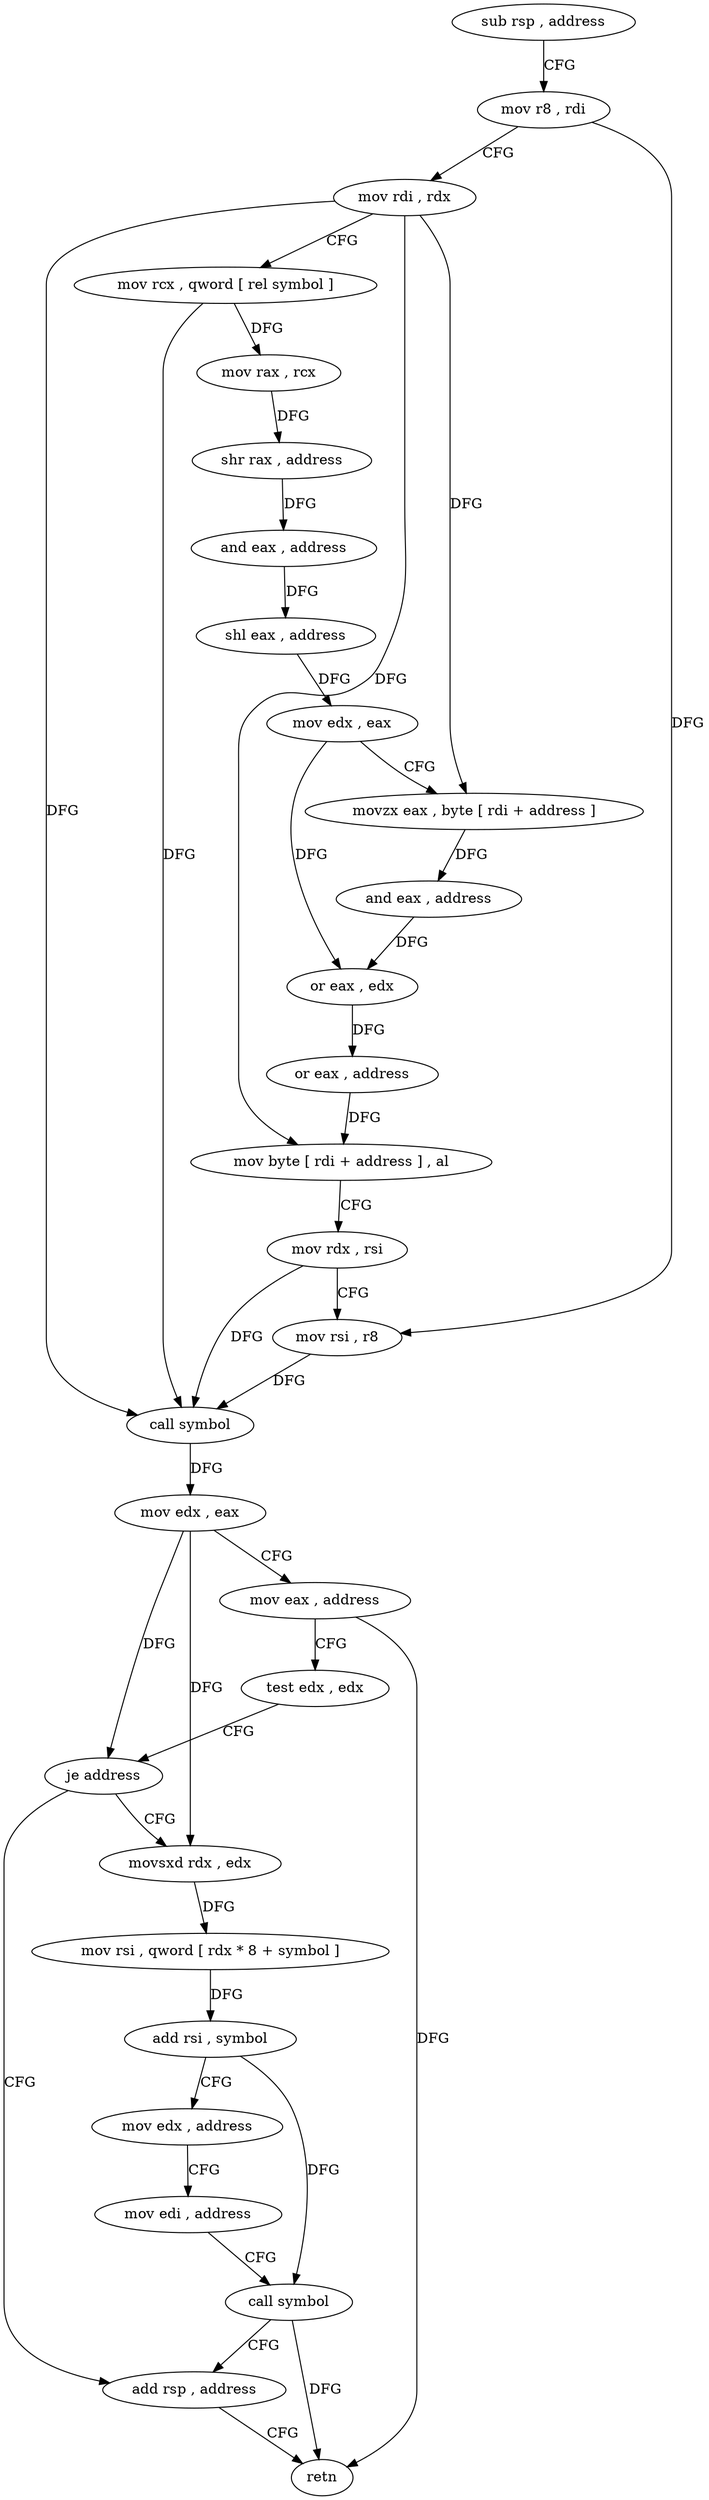 digraph "func" {
"4370497" [label = "sub rsp , address" ]
"4370501" [label = "mov r8 , rdi" ]
"4370504" [label = "mov rdi , rdx" ]
"4370507" [label = "mov rcx , qword [ rel symbol ]" ]
"4370514" [label = "mov rax , rcx" ]
"4370517" [label = "shr rax , address" ]
"4370521" [label = "and eax , address" ]
"4370524" [label = "shl eax , address" ]
"4370527" [label = "mov edx , eax" ]
"4370529" [label = "movzx eax , byte [ rdi + address ]" ]
"4370533" [label = "and eax , address" ]
"4370536" [label = "or eax , edx" ]
"4370538" [label = "or eax , address" ]
"4370541" [label = "mov byte [ rdi + address ] , al" ]
"4370544" [label = "mov rdx , rsi" ]
"4370547" [label = "mov rsi , r8" ]
"4370550" [label = "call symbol" ]
"4370555" [label = "mov edx , eax" ]
"4370557" [label = "mov eax , address" ]
"4370562" [label = "test edx , edx" ]
"4370564" [label = "je address" ]
"4370599" [label = "add rsp , address" ]
"4370566" [label = "movsxd rdx , edx" ]
"4370603" [label = "retn" ]
"4370569" [label = "mov rsi , qword [ rdx * 8 + symbol ]" ]
"4370577" [label = "add rsi , symbol" ]
"4370584" [label = "mov edx , address" ]
"4370589" [label = "mov edi , address" ]
"4370594" [label = "call symbol" ]
"4370497" -> "4370501" [ label = "CFG" ]
"4370501" -> "4370504" [ label = "CFG" ]
"4370501" -> "4370547" [ label = "DFG" ]
"4370504" -> "4370507" [ label = "CFG" ]
"4370504" -> "4370529" [ label = "DFG" ]
"4370504" -> "4370541" [ label = "DFG" ]
"4370504" -> "4370550" [ label = "DFG" ]
"4370507" -> "4370514" [ label = "DFG" ]
"4370507" -> "4370550" [ label = "DFG" ]
"4370514" -> "4370517" [ label = "DFG" ]
"4370517" -> "4370521" [ label = "DFG" ]
"4370521" -> "4370524" [ label = "DFG" ]
"4370524" -> "4370527" [ label = "DFG" ]
"4370527" -> "4370529" [ label = "CFG" ]
"4370527" -> "4370536" [ label = "DFG" ]
"4370529" -> "4370533" [ label = "DFG" ]
"4370533" -> "4370536" [ label = "DFG" ]
"4370536" -> "4370538" [ label = "DFG" ]
"4370538" -> "4370541" [ label = "DFG" ]
"4370541" -> "4370544" [ label = "CFG" ]
"4370544" -> "4370547" [ label = "CFG" ]
"4370544" -> "4370550" [ label = "DFG" ]
"4370547" -> "4370550" [ label = "DFG" ]
"4370550" -> "4370555" [ label = "DFG" ]
"4370555" -> "4370557" [ label = "CFG" ]
"4370555" -> "4370564" [ label = "DFG" ]
"4370555" -> "4370566" [ label = "DFG" ]
"4370557" -> "4370562" [ label = "CFG" ]
"4370557" -> "4370603" [ label = "DFG" ]
"4370562" -> "4370564" [ label = "CFG" ]
"4370564" -> "4370599" [ label = "CFG" ]
"4370564" -> "4370566" [ label = "CFG" ]
"4370599" -> "4370603" [ label = "CFG" ]
"4370566" -> "4370569" [ label = "DFG" ]
"4370569" -> "4370577" [ label = "DFG" ]
"4370577" -> "4370584" [ label = "CFG" ]
"4370577" -> "4370594" [ label = "DFG" ]
"4370584" -> "4370589" [ label = "CFG" ]
"4370589" -> "4370594" [ label = "CFG" ]
"4370594" -> "4370599" [ label = "CFG" ]
"4370594" -> "4370603" [ label = "DFG" ]
}
